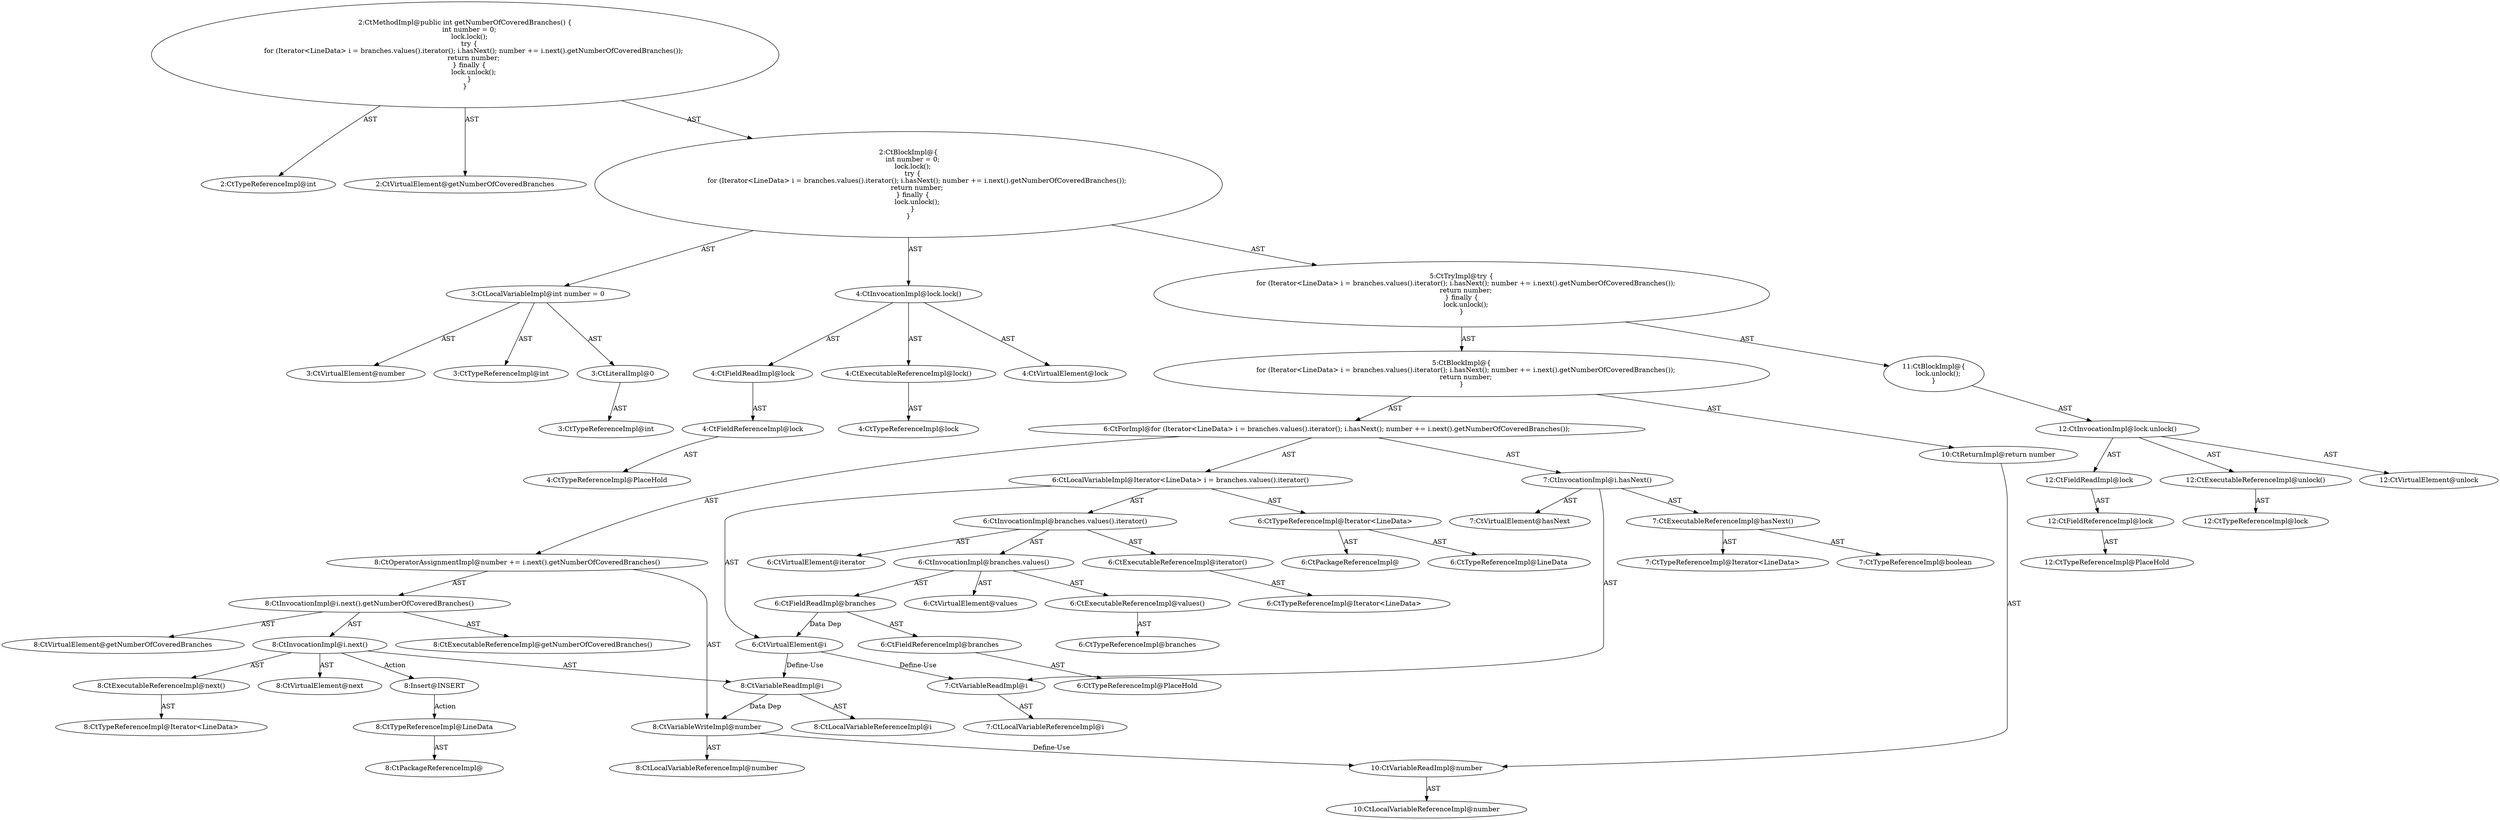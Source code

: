 digraph "getNumberOfCoveredBranches#?" {
0 [label="2:CtTypeReferenceImpl@int" shape=ellipse]
1 [label="2:CtVirtualElement@getNumberOfCoveredBranches" shape=ellipse]
2 [label="3:CtTypeReferenceImpl@int" shape=ellipse]
3 [label="3:CtLiteralImpl@0" shape=ellipse]
4 [label="3:CtTypeReferenceImpl@int" shape=ellipse]
5 [label="3:CtVirtualElement@number" shape=ellipse]
6 [label="3:CtLocalVariableImpl@int number = 0" shape=ellipse]
7 [label="4:CtExecutableReferenceImpl@lock()" shape=ellipse]
8 [label="4:CtTypeReferenceImpl@lock" shape=ellipse]
9 [label="4:CtVirtualElement@lock" shape=ellipse]
10 [label="4:CtFieldReferenceImpl@lock" shape=ellipse]
11 [label="4:CtTypeReferenceImpl@PlaceHold" shape=ellipse]
12 [label="4:CtFieldReadImpl@lock" shape=ellipse]
13 [label="4:CtInvocationImpl@lock.lock()" shape=ellipse]
14 [label="6:CtTypeReferenceImpl@Iterator<LineData>" shape=ellipse]
15 [label="6:CtPackageReferenceImpl@" shape=ellipse]
16 [label="6:CtTypeReferenceImpl@LineData" shape=ellipse]
17 [label="6:CtExecutableReferenceImpl@iterator()" shape=ellipse]
18 [label="6:CtTypeReferenceImpl@Iterator<LineData>" shape=ellipse]
19 [label="6:CtVirtualElement@iterator" shape=ellipse]
20 [label="6:CtExecutableReferenceImpl@values()" shape=ellipse]
21 [label="6:CtTypeReferenceImpl@branches" shape=ellipse]
22 [label="6:CtVirtualElement@values" shape=ellipse]
23 [label="6:CtFieldReferenceImpl@branches" shape=ellipse]
24 [label="6:CtTypeReferenceImpl@PlaceHold" shape=ellipse]
25 [label="6:CtFieldReadImpl@branches" shape=ellipse]
26 [label="6:CtInvocationImpl@branches.values()" shape=ellipse]
27 [label="6:CtInvocationImpl@branches.values().iterator()" shape=ellipse]
28 [label="6:CtVirtualElement@i" shape=ellipse]
29 [label="6:CtLocalVariableImpl@Iterator<LineData> i = branches.values().iterator()" shape=ellipse]
30 [label="7:CtExecutableReferenceImpl@hasNext()" shape=ellipse]
31 [label="7:CtTypeReferenceImpl@Iterator<LineData>" shape=ellipse]
32 [label="7:CtTypeReferenceImpl@boolean" shape=ellipse]
33 [label="7:CtVirtualElement@hasNext" shape=ellipse]
34 [label="7:CtVariableReadImpl@i" shape=ellipse]
35 [label="7:CtLocalVariableReferenceImpl@i" shape=ellipse]
36 [label="7:CtInvocationImpl@i.hasNext()" shape=ellipse]
37 [label="8:CtVariableWriteImpl@number" shape=ellipse]
38 [label="8:CtLocalVariableReferenceImpl@number" shape=ellipse]
39 [label="8:CtExecutableReferenceImpl@getNumberOfCoveredBranches()" shape=ellipse]
40 [label="8:CtVirtualElement@getNumberOfCoveredBranches" shape=ellipse]
41 [label="8:CtExecutableReferenceImpl@next()" shape=ellipse]
42 [label="8:CtTypeReferenceImpl@Iterator<LineData>" shape=ellipse]
43 [label="8:CtVirtualElement@next" shape=ellipse]
44 [label="8:CtVariableReadImpl@i" shape=ellipse]
45 [label="8:CtLocalVariableReferenceImpl@i" shape=ellipse]
46 [label="8:CtInvocationImpl@i.next()" shape=ellipse]
47 [label="8:CtInvocationImpl@i.next().getNumberOfCoveredBranches()" shape=ellipse]
48 [label="8:CtOperatorAssignmentImpl@number += i.next().getNumberOfCoveredBranches()" shape=ellipse]
49 [label="6:CtForImpl@for (Iterator<LineData> i = branches.values().iterator(); i.hasNext(); number += i.next().getNumberOfCoveredBranches());" shape=ellipse]
50 [label="10:CtVariableReadImpl@number" shape=ellipse]
51 [label="10:CtLocalVariableReferenceImpl@number" shape=ellipse]
52 [label="10:CtReturnImpl@return number" shape=ellipse]
53 [label="5:CtBlockImpl@\{
    for (Iterator<LineData> i = branches.values().iterator(); i.hasNext(); number += i.next().getNumberOfCoveredBranches());
    return number;
\}" shape=ellipse]
54 [label="12:CtExecutableReferenceImpl@unlock()" shape=ellipse]
55 [label="12:CtTypeReferenceImpl@lock" shape=ellipse]
56 [label="12:CtVirtualElement@unlock" shape=ellipse]
57 [label="12:CtFieldReferenceImpl@lock" shape=ellipse]
58 [label="12:CtTypeReferenceImpl@PlaceHold" shape=ellipse]
59 [label="12:CtFieldReadImpl@lock" shape=ellipse]
60 [label="12:CtInvocationImpl@lock.unlock()" shape=ellipse]
61 [label="11:CtBlockImpl@\{
    lock.unlock();
\}" shape=ellipse]
62 [label="5:CtTryImpl@try \{
    for (Iterator<LineData> i = branches.values().iterator(); i.hasNext(); number += i.next().getNumberOfCoveredBranches());
    return number;
\} finally \{
    lock.unlock();
\}" shape=ellipse]
63 [label="2:CtBlockImpl@\{
    int number = 0;
    lock.lock();
    try \{
        for (Iterator<LineData> i = branches.values().iterator(); i.hasNext(); number += i.next().getNumberOfCoveredBranches());
        return number;
    \} finally \{
        lock.unlock();
    \}
\}" shape=ellipse]
64 [label="2:CtMethodImpl@public int getNumberOfCoveredBranches() \{
    int number = 0;
    lock.lock();
    try \{
        for (Iterator<LineData> i = branches.values().iterator(); i.hasNext(); number += i.next().getNumberOfCoveredBranches());
        return number;
    \} finally \{
        lock.unlock();
    \}
\}" shape=ellipse]
65 [label="8:Insert@INSERT" shape=ellipse]
66 [label="8:CtPackageReferenceImpl@" shape=ellipse]
67 [label="8:CtTypeReferenceImpl@LineData" shape=ellipse]
3 -> 4 [label="AST"];
6 -> 5 [label="AST"];
6 -> 2 [label="AST"];
6 -> 3 [label="AST"];
7 -> 8 [label="AST"];
10 -> 11 [label="AST"];
12 -> 10 [label="AST"];
13 -> 9 [label="AST"];
13 -> 12 [label="AST"];
13 -> 7 [label="AST"];
14 -> 15 [label="AST"];
14 -> 16 [label="AST"];
17 -> 18 [label="AST"];
20 -> 21 [label="AST"];
23 -> 24 [label="AST"];
25 -> 23 [label="AST"];
25 -> 28 [label="Data Dep"];
26 -> 22 [label="AST"];
26 -> 25 [label="AST"];
26 -> 20 [label="AST"];
27 -> 19 [label="AST"];
27 -> 26 [label="AST"];
27 -> 17 [label="AST"];
28 -> 34 [label="Define-Use"];
28 -> 44 [label="Define-Use"];
29 -> 28 [label="AST"];
29 -> 14 [label="AST"];
29 -> 27 [label="AST"];
30 -> 31 [label="AST"];
30 -> 32 [label="AST"];
34 -> 35 [label="AST"];
36 -> 33 [label="AST"];
36 -> 34 [label="AST"];
36 -> 30 [label="AST"];
37 -> 38 [label="AST"];
37 -> 50 [label="Define-Use"];
41 -> 42 [label="AST"];
44 -> 45 [label="AST"];
44 -> 37 [label="Data Dep"];
46 -> 43 [label="AST"];
46 -> 44 [label="AST"];
46 -> 41 [label="AST"];
46 -> 65 [label="Action"];
47 -> 40 [label="AST"];
47 -> 46 [label="AST"];
47 -> 39 [label="AST"];
48 -> 37 [label="AST"];
48 -> 47 [label="AST"];
49 -> 29 [label="AST"];
49 -> 36 [label="AST"];
49 -> 48 [label="AST"];
50 -> 51 [label="AST"];
52 -> 50 [label="AST"];
53 -> 49 [label="AST"];
53 -> 52 [label="AST"];
54 -> 55 [label="AST"];
57 -> 58 [label="AST"];
59 -> 57 [label="AST"];
60 -> 56 [label="AST"];
60 -> 59 [label="AST"];
60 -> 54 [label="AST"];
61 -> 60 [label="AST"];
62 -> 53 [label="AST"];
62 -> 61 [label="AST"];
63 -> 6 [label="AST"];
63 -> 13 [label="AST"];
63 -> 62 [label="AST"];
64 -> 1 [label="AST"];
64 -> 0 [label="AST"];
64 -> 63 [label="AST"];
65 -> 67 [label="Action"];
67 -> 66 [label="AST"];
}